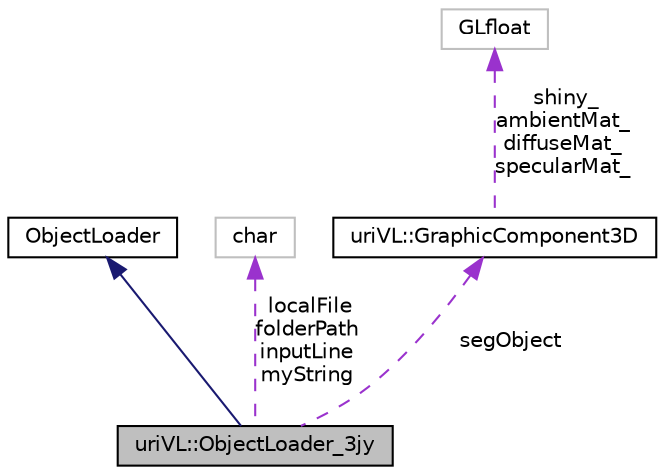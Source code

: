 digraph "uriVL::ObjectLoader_3jy"
{
  edge [fontname="Helvetica",fontsize="10",labelfontname="Helvetica",labelfontsize="10"];
  node [fontname="Helvetica",fontsize="10",shape=record];
  Node1 [label="uriVL::ObjectLoader_3jy",height=0.2,width=0.4,color="black", fillcolor="grey75", style="filled", fontcolor="black"];
  Node2 -> Node1 [dir="back",color="midnightblue",fontsize="10",style="solid",fontname="Helvetica"];
  Node2 [label="ObjectLoader",height=0.2,width=0.4,color="black", fillcolor="white", style="filled",URL="$classObjectLoader.html"];
  Node3 -> Node1 [dir="back",color="darkorchid3",fontsize="10",style="dashed",label=" localFile\nfolderPath\ninputLine\nmyString" ,fontname="Helvetica"];
  Node3 [label="char",height=0.2,width=0.4,color="grey75", fillcolor="white", style="filled"];
  Node4 -> Node1 [dir="back",color="darkorchid3",fontsize="10",style="dashed",label=" segObject" ,fontname="Helvetica"];
  Node4 [label="uriVL::GraphicComponent3D",height=0.2,width=0.4,color="black", fillcolor="white", style="filled",URL="$classuriVL_1_1GraphicComponent3D.html",tooltip="This is the parent class for all basic 3D shapes (boxes, cylinders, quad and triangle meshes..."];
  Node5 -> Node4 [dir="back",color="darkorchid3",fontsize="10",style="dashed",label=" shiny_\nambientMat_\ndiffuseMat_\nspecularMat_" ,fontname="Helvetica"];
  Node5 [label="GLfloat",height=0.2,width=0.4,color="grey75", fillcolor="white", style="filled"];
}
